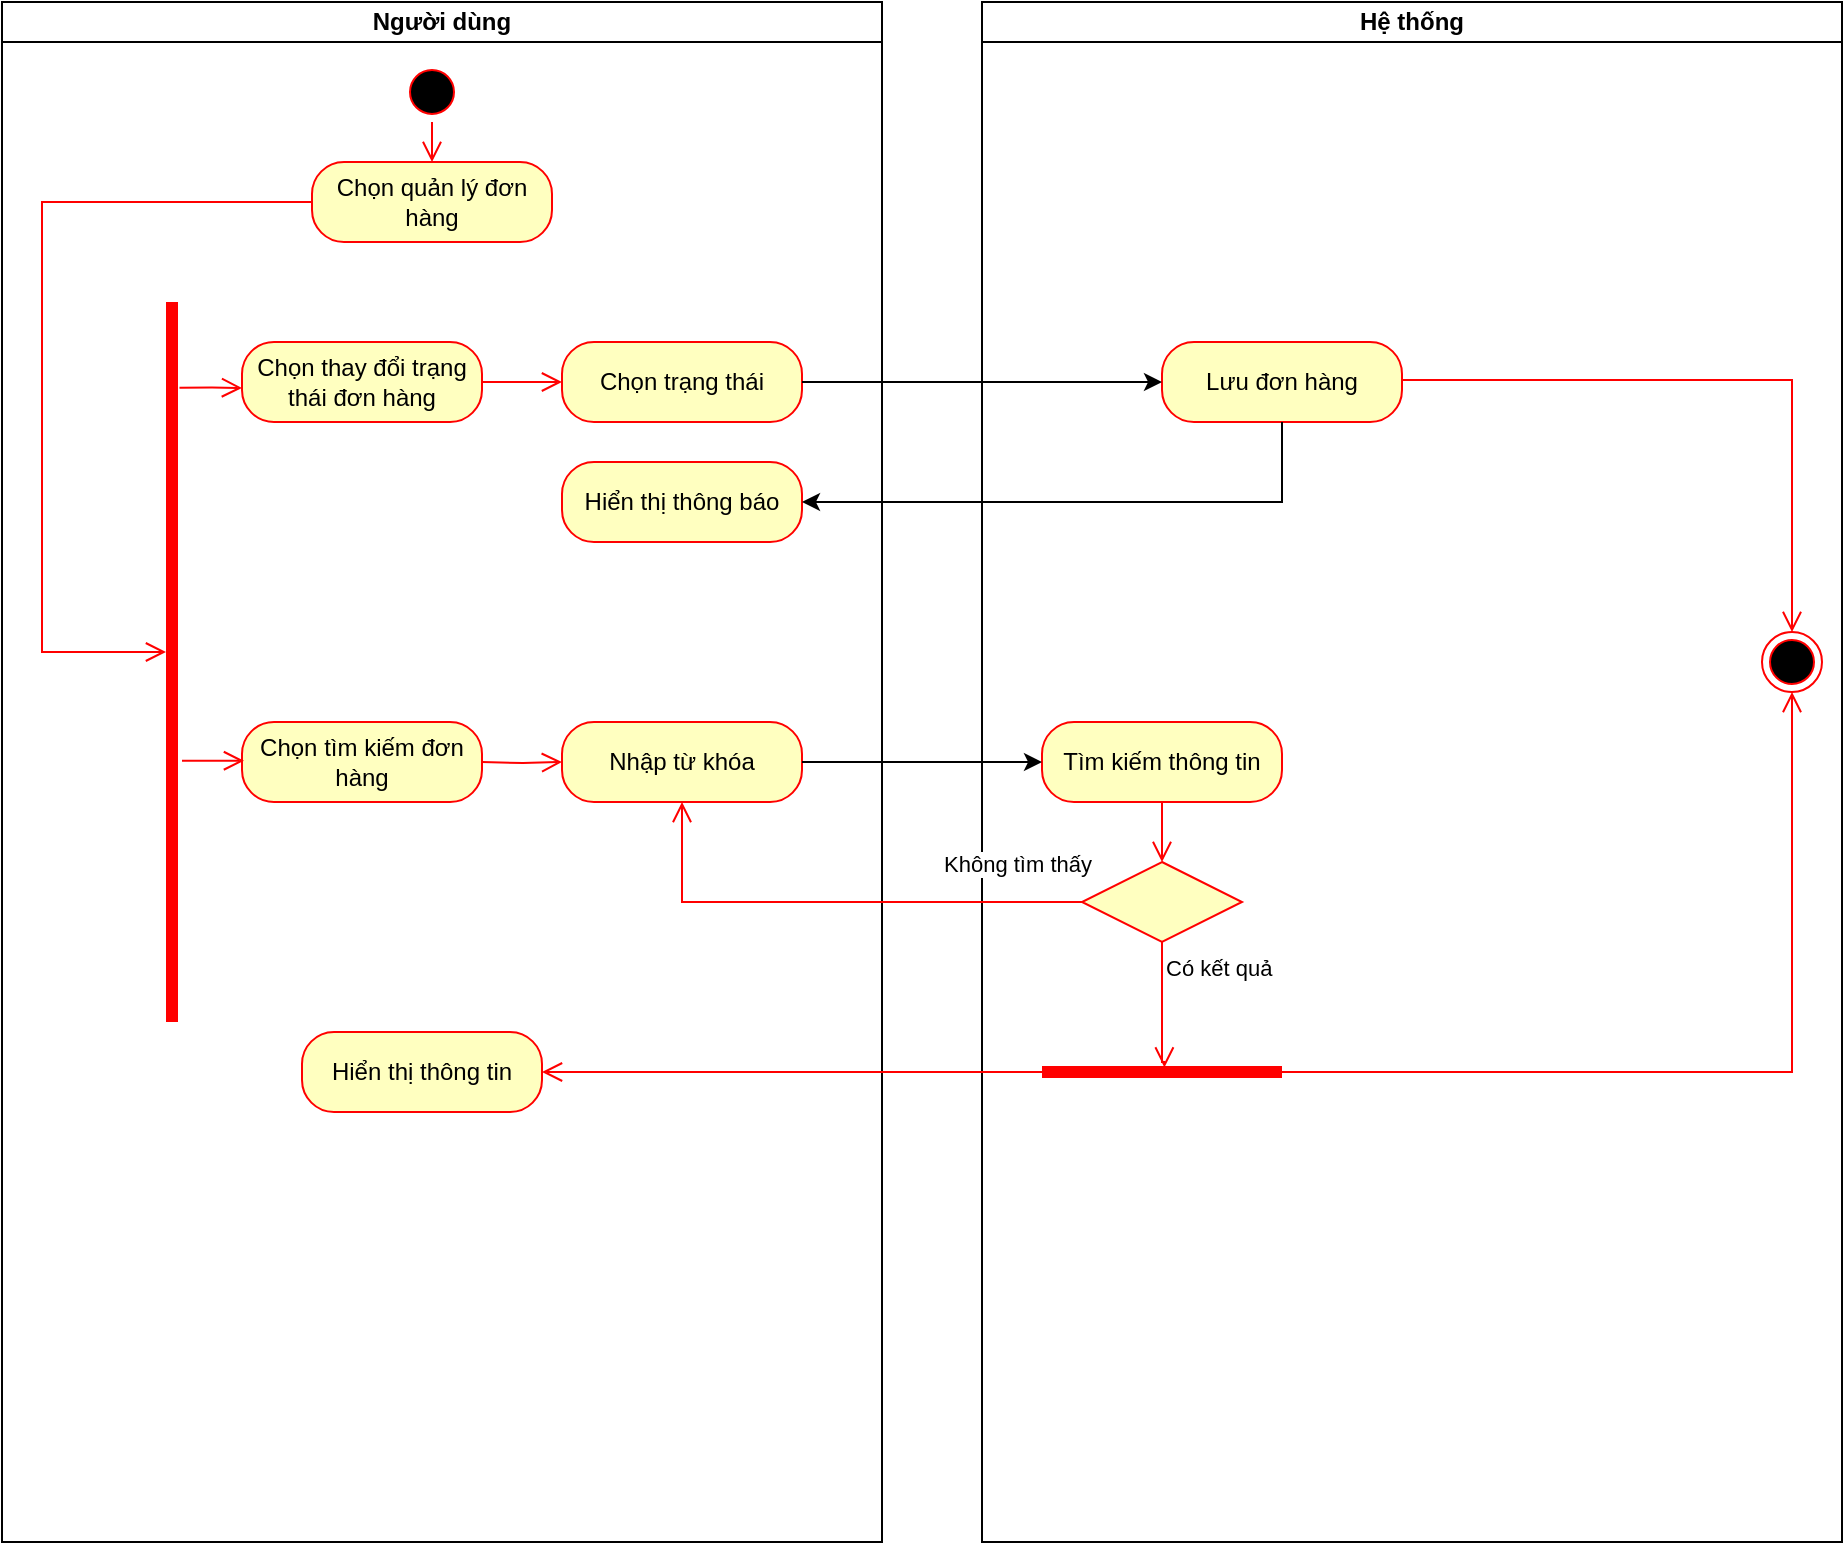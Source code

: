 <mxfile version="22.0.8" type="device">
  <diagram id="Yj8DUdj82b8DfrDUGBdC" name="Page-1">
    <mxGraphModel dx="1090" dy="581" grid="1" gridSize="10" guides="1" tooltips="1" connect="1" arrows="1" fold="1" page="0" pageScale="1" pageWidth="850" pageHeight="1100" background="none" math="0" shadow="0">
      <root>
        <mxCell id="0" />
        <mxCell id="1" parent="0" />
        <mxCell id="rLUvp6yat-w5ODTaCjoR-1" value="Người dùng" style="swimlane;startSize=20;whiteSpace=wrap;html=1;" parent="1" vertex="1">
          <mxGeometry x="40" y="30" width="440" height="770" as="geometry">
            <mxRectangle x="120" y="80" width="110" height="30" as="alternateBounds" />
          </mxGeometry>
        </mxCell>
        <mxCell id="rLUvp6yat-w5ODTaCjoR-2" value="" style="ellipse;html=1;shape=startState;fillColor=#000000;strokeColor=#ff0000;" parent="rLUvp6yat-w5ODTaCjoR-1" vertex="1">
          <mxGeometry x="200" y="30" width="30" height="30" as="geometry" />
        </mxCell>
        <mxCell id="rLUvp6yat-w5ODTaCjoR-3" value="" style="edgeStyle=orthogonalEdgeStyle;html=1;verticalAlign=bottom;endArrow=open;endSize=8;strokeColor=#ff0000;rounded=0;" parent="rLUvp6yat-w5ODTaCjoR-1" source="rLUvp6yat-w5ODTaCjoR-2" edge="1">
          <mxGeometry relative="1" as="geometry">
            <mxPoint x="215" y="80" as="targetPoint" />
          </mxGeometry>
        </mxCell>
        <mxCell id="rLUvp6yat-w5ODTaCjoR-4" value="Chọn quản lý đơn hàng" style="rounded=1;whiteSpace=wrap;html=1;arcSize=40;fontColor=#000000;fillColor=#ffffc0;strokeColor=#ff0000;" parent="rLUvp6yat-w5ODTaCjoR-1" vertex="1">
          <mxGeometry x="155" y="80" width="120" height="40" as="geometry" />
        </mxCell>
        <mxCell id="rLUvp6yat-w5ODTaCjoR-5" value="" style="shape=line;html=1;strokeWidth=6;strokeColor=#ff0000;direction=south;" parent="rLUvp6yat-w5ODTaCjoR-1" vertex="1">
          <mxGeometry x="80" y="150" width="10" height="360" as="geometry" />
        </mxCell>
        <mxCell id="rLUvp6yat-w5ODTaCjoR-6" value="" style="edgeStyle=orthogonalEdgeStyle;html=1;verticalAlign=bottom;endArrow=open;endSize=8;strokeColor=#ff0000;rounded=0;exitX=0;exitY=0.5;exitDx=0;exitDy=0;" parent="rLUvp6yat-w5ODTaCjoR-1" source="rLUvp6yat-w5ODTaCjoR-4" edge="1">
          <mxGeometry relative="1" as="geometry">
            <mxPoint x="82" y="325" as="targetPoint" />
            <mxPoint x="540" y="190" as="sourcePoint" />
            <Array as="points">
              <mxPoint x="20" y="100" />
              <mxPoint x="20" y="325" />
            </Array>
          </mxGeometry>
        </mxCell>
        <mxCell id="rLUvp6yat-w5ODTaCjoR-7" value="Chọn thay đổi trạng thái đơn hàng" style="rounded=1;whiteSpace=wrap;html=1;arcSize=40;fontColor=#000000;fillColor=#ffffc0;strokeColor=#ff0000;" parent="rLUvp6yat-w5ODTaCjoR-1" vertex="1">
          <mxGeometry x="120" y="170" width="120" height="40" as="geometry" />
        </mxCell>
        <mxCell id="rLUvp6yat-w5ODTaCjoR-9" value="Chọn tìm kiếm đơn hàng" style="rounded=1;whiteSpace=wrap;html=1;arcSize=40;fontColor=#000000;fillColor=#ffffc0;strokeColor=#ff0000;" parent="rLUvp6yat-w5ODTaCjoR-1" vertex="1">
          <mxGeometry x="120" y="360" width="120" height="40" as="geometry" />
        </mxCell>
        <mxCell id="rLUvp6yat-w5ODTaCjoR-10" value="" style="edgeStyle=orthogonalEdgeStyle;html=1;verticalAlign=bottom;endArrow=open;endSize=8;strokeColor=#ff0000;rounded=0;exitX=0.119;exitY=0.125;exitDx=0;exitDy=0;exitPerimeter=0;" parent="rLUvp6yat-w5ODTaCjoR-1" source="rLUvp6yat-w5ODTaCjoR-5" edge="1">
          <mxGeometry relative="1" as="geometry">
            <mxPoint x="120" y="193" as="targetPoint" />
            <mxPoint x="230" y="140" as="sourcePoint" />
          </mxGeometry>
        </mxCell>
        <mxCell id="rLUvp6yat-w5ODTaCjoR-12" value="" style="edgeStyle=orthogonalEdgeStyle;html=1;verticalAlign=bottom;endArrow=open;endSize=8;strokeColor=#ff0000;rounded=0;exitX=0.119;exitY=0.125;exitDx=0;exitDy=0;exitPerimeter=0;" parent="rLUvp6yat-w5ODTaCjoR-1" edge="1">
          <mxGeometry relative="1" as="geometry">
            <mxPoint x="121" y="379.38" as="targetPoint" />
            <mxPoint x="90" y="379.38" as="sourcePoint" />
          </mxGeometry>
        </mxCell>
        <mxCell id="rLUvp6yat-w5ODTaCjoR-13" value="Chọn trạng thái" style="rounded=1;whiteSpace=wrap;html=1;arcSize=40;fontColor=#000000;fillColor=#ffffc0;strokeColor=#ff0000;" parent="rLUvp6yat-w5ODTaCjoR-1" vertex="1">
          <mxGeometry x="280" y="170" width="120" height="40" as="geometry" />
        </mxCell>
        <mxCell id="rLUvp6yat-w5ODTaCjoR-14" value="" style="edgeStyle=orthogonalEdgeStyle;html=1;verticalAlign=bottom;endArrow=open;endSize=8;strokeColor=#ff0000;rounded=0;exitX=1;exitY=0.5;exitDx=0;exitDy=0;entryX=0;entryY=0.5;entryDx=0;entryDy=0;" parent="rLUvp6yat-w5ODTaCjoR-1" source="rLUvp6yat-w5ODTaCjoR-7" target="rLUvp6yat-w5ODTaCjoR-13" edge="1">
          <mxGeometry relative="1" as="geometry">
            <mxPoint x="130" y="203" as="targetPoint" />
            <mxPoint x="99" y="203" as="sourcePoint" />
          </mxGeometry>
        </mxCell>
        <mxCell id="rLUvp6yat-w5ODTaCjoR-20" value="Hiển thị thông tin" style="rounded=1;whiteSpace=wrap;html=1;arcSize=40;fontColor=#000000;fillColor=#ffffc0;strokeColor=#ff0000;" parent="rLUvp6yat-w5ODTaCjoR-1" vertex="1">
          <mxGeometry x="150" y="515" width="120" height="40" as="geometry" />
        </mxCell>
        <mxCell id="rLUvp6yat-w5ODTaCjoR-86" value="Hiển thị thông báo" style="rounded=1;whiteSpace=wrap;html=1;arcSize=40;fontColor=#000000;fillColor=#ffffc0;strokeColor=#ff0000;" parent="rLUvp6yat-w5ODTaCjoR-1" vertex="1">
          <mxGeometry x="280" y="230" width="120" height="40" as="geometry" />
        </mxCell>
        <mxCell id="rLUvp6yat-w5ODTaCjoR-87" value="" style="edgeStyle=orthogonalEdgeStyle;html=1;verticalAlign=bottom;endArrow=open;endSize=8;strokeColor=#ff0000;rounded=0;exitX=1;exitY=0.5;exitDx=0;exitDy=0;entryX=0;entryY=0.5;entryDx=0;entryDy=0;" parent="rLUvp6yat-w5ODTaCjoR-1" target="rLUvp6yat-w5ODTaCjoR-88" edge="1">
          <mxGeometry relative="1" as="geometry">
            <mxPoint x="130" y="393" as="targetPoint" />
            <mxPoint x="240" y="380" as="sourcePoint" />
          </mxGeometry>
        </mxCell>
        <mxCell id="rLUvp6yat-w5ODTaCjoR-88" value="Nhập từ khóa" style="rounded=1;whiteSpace=wrap;html=1;arcSize=40;fontColor=#000000;fillColor=#ffffc0;strokeColor=#ff0000;" parent="rLUvp6yat-w5ODTaCjoR-1" vertex="1">
          <mxGeometry x="280" y="360" width="120" height="40" as="geometry" />
        </mxCell>
        <mxCell id="rLUvp6yat-w5ODTaCjoR-21" value="Hệ thống" style="swimlane;startSize=20;whiteSpace=wrap;html=1;" parent="1" vertex="1">
          <mxGeometry x="530" y="30" width="430" height="770" as="geometry">
            <mxRectangle x="400" y="80" width="90" height="30" as="alternateBounds" />
          </mxGeometry>
        </mxCell>
        <mxCell id="rLUvp6yat-w5ODTaCjoR-22" value="" style="ellipse;html=1;shape=endState;fillColor=#000000;strokeColor=#ff0000;" parent="rLUvp6yat-w5ODTaCjoR-21" vertex="1">
          <mxGeometry x="390" y="315" width="30" height="30" as="geometry" />
        </mxCell>
        <mxCell id="rLUvp6yat-w5ODTaCjoR-25" value="Lưu đơn hàng" style="rounded=1;whiteSpace=wrap;html=1;arcSize=40;fontColor=#000000;fillColor=#ffffc0;strokeColor=#ff0000;" parent="rLUvp6yat-w5ODTaCjoR-21" vertex="1">
          <mxGeometry x="90" y="170" width="120" height="40" as="geometry" />
        </mxCell>
        <mxCell id="rLUvp6yat-w5ODTaCjoR-33" value="" style="edgeStyle=orthogonalEdgeStyle;html=1;align=left;verticalAlign=bottom;endArrow=open;endSize=8;strokeColor=#ff0000;rounded=0;exitX=1;exitY=0.5;exitDx=0;exitDy=0;" parent="rLUvp6yat-w5ODTaCjoR-21" source="rLUvp6yat-w5ODTaCjoR-25" edge="1">
          <mxGeometry x="-1" y="10" relative="1" as="geometry">
            <mxPoint x="405" y="315" as="targetPoint" />
            <mxPoint x="340" y="189.29" as="sourcePoint" />
            <Array as="points">
              <mxPoint x="405" y="189" />
            </Array>
            <mxPoint as="offset" />
          </mxGeometry>
        </mxCell>
        <mxCell id="rLUvp6yat-w5ODTaCjoR-89" value="Tìm kiếm thông tin" style="rounded=1;whiteSpace=wrap;html=1;arcSize=40;fontColor=#000000;fillColor=#ffffc0;strokeColor=#ff0000;" parent="rLUvp6yat-w5ODTaCjoR-21" vertex="1">
          <mxGeometry x="30" y="360" width="120" height="40" as="geometry" />
        </mxCell>
        <mxCell id="rLUvp6yat-w5ODTaCjoR-91" value="" style="rhombus;whiteSpace=wrap;html=1;fontColor=#000000;fillColor=#ffffc0;strokeColor=#ff0000;" parent="rLUvp6yat-w5ODTaCjoR-21" vertex="1">
          <mxGeometry x="50" y="430" width="80" height="40" as="geometry" />
        </mxCell>
        <mxCell id="rLUvp6yat-w5ODTaCjoR-94" value="" style="edgeStyle=orthogonalEdgeStyle;html=1;verticalAlign=bottom;endArrow=open;endSize=8;strokeColor=#ff0000;rounded=0;exitX=0.5;exitY=1;exitDx=0;exitDy=0;entryX=0.5;entryY=0;entryDx=0;entryDy=0;" parent="rLUvp6yat-w5ODTaCjoR-21" source="rLUvp6yat-w5ODTaCjoR-89" target="rLUvp6yat-w5ODTaCjoR-91" edge="1">
          <mxGeometry relative="1" as="geometry">
            <mxPoint x="300" y="440" as="targetPoint" />
            <mxPoint x="260" y="440" as="sourcePoint" />
          </mxGeometry>
        </mxCell>
        <mxCell id="rqRgIYoshuJYaZflvFZj-1" value="" style="shape=line;html=1;strokeWidth=6;strokeColor=#ff0000;" vertex="1" parent="rLUvp6yat-w5ODTaCjoR-21">
          <mxGeometry x="30" y="530" width="120" height="10" as="geometry" />
        </mxCell>
        <mxCell id="rLUvp6yat-w5ODTaCjoR-93" value="Có kết quả" style="edgeStyle=orthogonalEdgeStyle;html=1;align=left;verticalAlign=top;endArrow=open;endSize=8;strokeColor=#ff0000;rounded=0;entryX=0.51;entryY=0.275;entryDx=0;entryDy=0;entryPerimeter=0;" parent="rLUvp6yat-w5ODTaCjoR-21" source="rLUvp6yat-w5ODTaCjoR-91" target="rqRgIYoshuJYaZflvFZj-1" edge="1">
          <mxGeometry x="-1" relative="1" as="geometry">
            <mxPoint x="90" y="530" as="targetPoint" />
            <Array as="points">
              <mxPoint x="90" y="530" />
              <mxPoint x="91" y="530" />
            </Array>
          </mxGeometry>
        </mxCell>
        <mxCell id="rqRgIYoshuJYaZflvFZj-6" value="" style="edgeStyle=orthogonalEdgeStyle;html=1;verticalAlign=bottom;endArrow=open;endSize=8;strokeColor=#ff0000;rounded=0;exitX=1;exitY=0.5;exitDx=0;exitDy=0;entryX=0.5;entryY=1;entryDx=0;entryDy=0;exitPerimeter=0;" edge="1" parent="rLUvp6yat-w5ODTaCjoR-21" source="rqRgIYoshuJYaZflvFZj-1" target="rLUvp6yat-w5ODTaCjoR-22">
          <mxGeometry relative="1" as="geometry">
            <mxPoint x="-210" y="545" as="targetPoint" />
            <mxPoint x="40" y="545" as="sourcePoint" />
          </mxGeometry>
        </mxCell>
        <mxCell id="rLUvp6yat-w5ODTaCjoR-36" value="" style="edgeStyle=orthogonalEdgeStyle;html=1;verticalAlign=bottom;endArrow=open;endSize=8;strokeColor=#ff0000;rounded=0;entryX=0.499;entryY=0.433;entryDx=0;entryDy=0;entryPerimeter=0;" parent="1" edge="1">
          <mxGeometry relative="1" as="geometry">
            <mxPoint x="579.64" y="259.33" as="targetPoint" />
            <mxPoint x="580" y="260" as="sourcePoint" />
          </mxGeometry>
        </mxCell>
        <mxCell id="rLUvp6yat-w5ODTaCjoR-37" value="" style="edgeStyle=orthogonalEdgeStyle;rounded=0;orthogonalLoop=1;jettySize=auto;html=1;" parent="1" source="rLUvp6yat-w5ODTaCjoR-13" edge="1">
          <mxGeometry relative="1" as="geometry">
            <mxPoint x="620" y="220" as="targetPoint" />
          </mxGeometry>
        </mxCell>
        <mxCell id="rLUvp6yat-w5ODTaCjoR-85" value="" style="edgeStyle=orthogonalEdgeStyle;rounded=0;orthogonalLoop=1;jettySize=auto;html=1;exitX=0.5;exitY=1;exitDx=0;exitDy=0;entryX=1;entryY=0.5;entryDx=0;entryDy=0;" parent="1" source="rLUvp6yat-w5ODTaCjoR-25" target="rLUvp6yat-w5ODTaCjoR-86" edge="1">
          <mxGeometry relative="1" as="geometry">
            <mxPoint x="620" y="380" as="targetPoint" />
            <mxPoint x="440" y="380" as="sourcePoint" />
          </mxGeometry>
        </mxCell>
        <mxCell id="rLUvp6yat-w5ODTaCjoR-90" value="" style="edgeStyle=orthogonalEdgeStyle;rounded=0;orthogonalLoop=1;jettySize=auto;html=1;" parent="1" source="rLUvp6yat-w5ODTaCjoR-88" target="rLUvp6yat-w5ODTaCjoR-89" edge="1">
          <mxGeometry relative="1" as="geometry" />
        </mxCell>
        <mxCell id="rLUvp6yat-w5ODTaCjoR-92" value="Không tìm thấy" style="edgeStyle=orthogonalEdgeStyle;html=1;align=left;verticalAlign=bottom;endArrow=open;endSize=8;strokeColor=#ff0000;rounded=0;entryX=0.5;entryY=1;entryDx=0;entryDy=0;" parent="1" source="rLUvp6yat-w5ODTaCjoR-91" target="rLUvp6yat-w5ODTaCjoR-88" edge="1">
          <mxGeometry x="-0.44" y="-10" relative="1" as="geometry">
            <mxPoint x="760" y="480" as="targetPoint" />
            <mxPoint x="-1" as="offset" />
          </mxGeometry>
        </mxCell>
        <mxCell id="rqRgIYoshuJYaZflvFZj-5" value="" style="edgeStyle=orthogonalEdgeStyle;html=1;verticalAlign=bottom;endArrow=open;endSize=8;strokeColor=#ff0000;rounded=0;exitX=0;exitY=0.5;exitDx=0;exitDy=0;entryX=1;entryY=0.5;entryDx=0;entryDy=0;exitPerimeter=0;" edge="1" parent="1" source="rqRgIYoshuJYaZflvFZj-1" target="rLUvp6yat-w5ODTaCjoR-20">
          <mxGeometry relative="1" as="geometry">
            <mxPoint x="330" y="420" as="targetPoint" />
            <mxPoint x="290" y="420" as="sourcePoint" />
          </mxGeometry>
        </mxCell>
      </root>
    </mxGraphModel>
  </diagram>
</mxfile>
